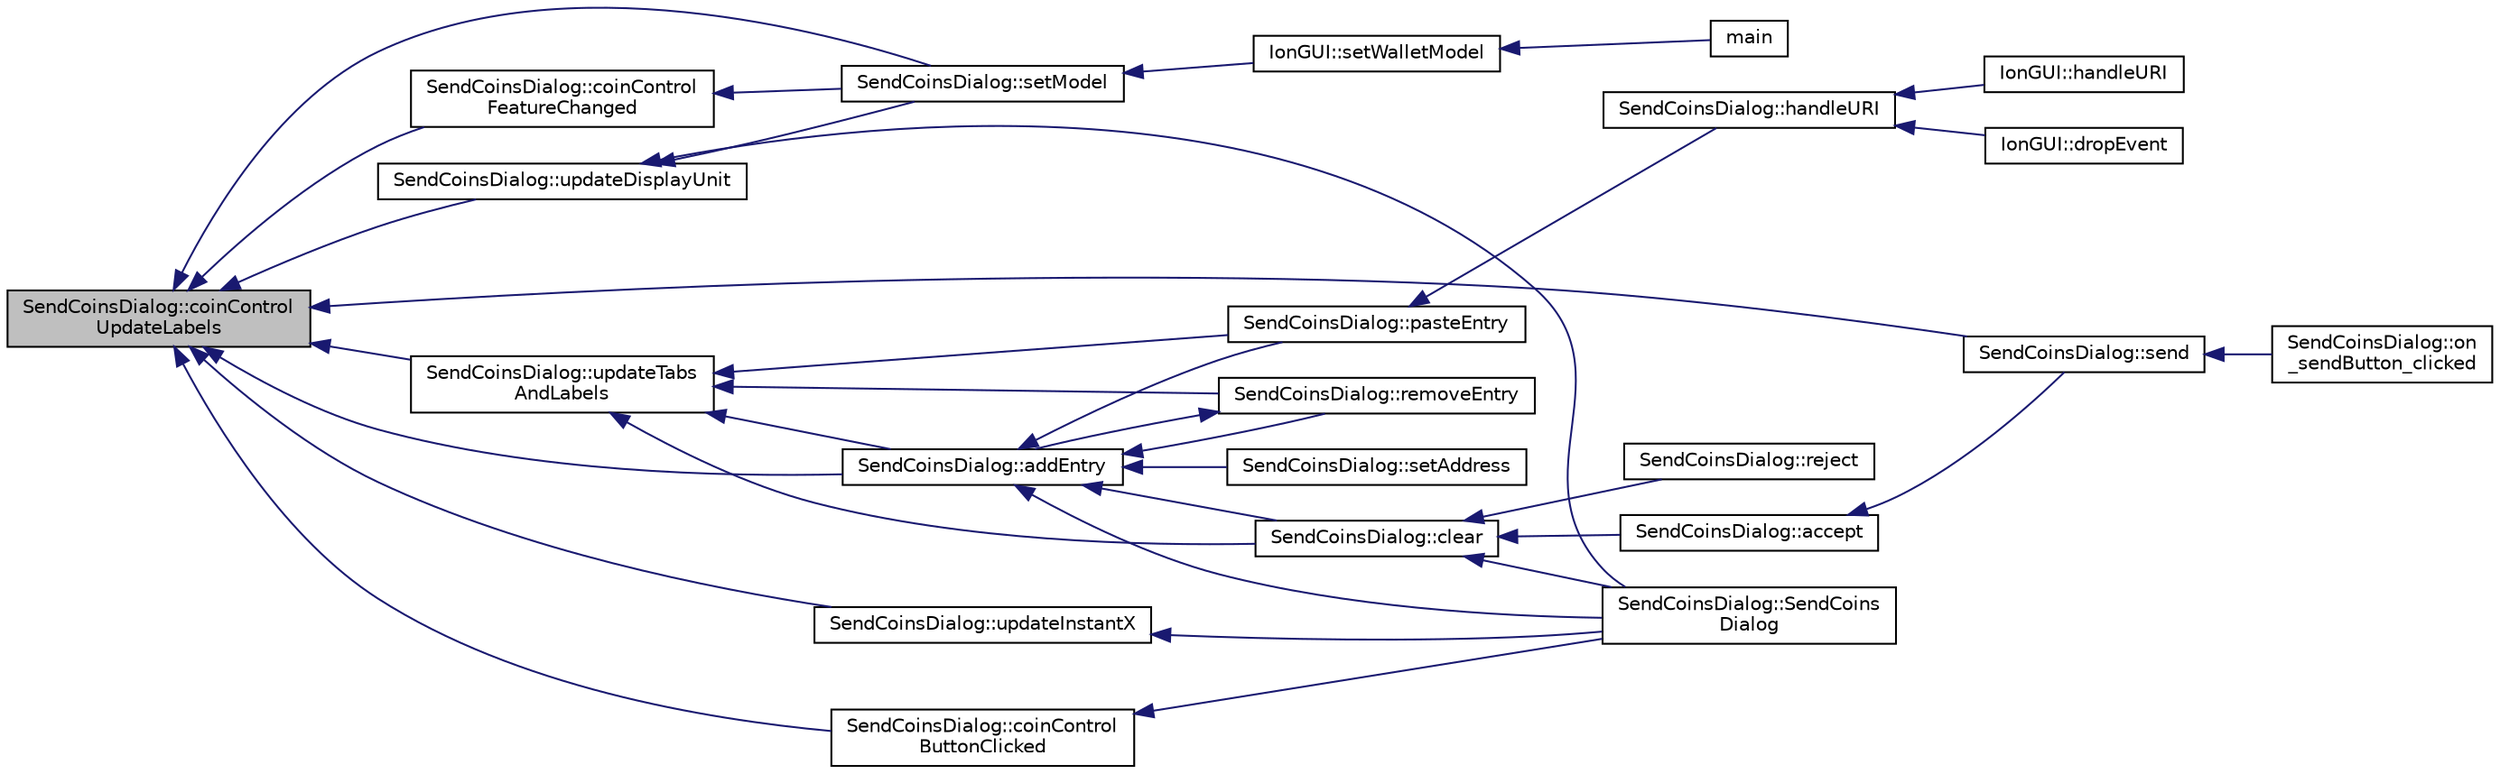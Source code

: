 digraph "SendCoinsDialog::coinControlUpdateLabels"
{
  edge [fontname="Helvetica",fontsize="10",labelfontname="Helvetica",labelfontsize="10"];
  node [fontname="Helvetica",fontsize="10",shape=record];
  rankdir="LR";
  Node576 [label="SendCoinsDialog::coinControl\lUpdateLabels",height=0.2,width=0.4,color="black", fillcolor="grey75", style="filled", fontcolor="black"];
  Node576 -> Node577 [dir="back",color="midnightblue",fontsize="10",style="solid",fontname="Helvetica"];
  Node577 [label="SendCoinsDialog::setModel",height=0.2,width=0.4,color="black", fillcolor="white", style="filled",URL="$d6/de6/class_send_coins_dialog.html#a73a6c1b1850a334ee652ac167713a2aa"];
  Node577 -> Node578 [dir="back",color="midnightblue",fontsize="10",style="solid",fontname="Helvetica"];
  Node578 [label="IonGUI::setWalletModel",height=0.2,width=0.4,color="black", fillcolor="white", style="filled",URL="$dc/d0b/class_ion_g_u_i.html#a37f87db65498b036d387c705a749c45d",tooltip="Set the wallet model. "];
  Node578 -> Node579 [dir="back",color="midnightblue",fontsize="10",style="solid",fontname="Helvetica"];
  Node579 [label="main",height=0.2,width=0.4,color="black", fillcolor="white", style="filled",URL="$d5/d2d/ion_8cpp.html#a0ddf1224851353fc92bfbff6f499fa97"];
  Node576 -> Node580 [dir="back",color="midnightblue",fontsize="10",style="solid",fontname="Helvetica"];
  Node580 [label="SendCoinsDialog::send",height=0.2,width=0.4,color="black", fillcolor="white", style="filled",URL="$d6/de6/class_send_coins_dialog.html#afd8d436a16ea7dba1276e8fdfdc8b2d3"];
  Node580 -> Node581 [dir="back",color="midnightblue",fontsize="10",style="solid",fontname="Helvetica"];
  Node581 [label="SendCoinsDialog::on\l_sendButton_clicked",height=0.2,width=0.4,color="black", fillcolor="white", style="filled",URL="$d6/de6/class_send_coins_dialog.html#a2cab7cf9ea5040b9e2189297f7d3c764"];
  Node576 -> Node582 [dir="back",color="midnightblue",fontsize="10",style="solid",fontname="Helvetica"];
  Node582 [label="SendCoinsDialog::addEntry",height=0.2,width=0.4,color="black", fillcolor="white", style="filled",URL="$d6/de6/class_send_coins_dialog.html#a3d680a76b967641115c6ff2fa83fb62a"];
  Node582 -> Node583 [dir="back",color="midnightblue",fontsize="10",style="solid",fontname="Helvetica"];
  Node583 [label="SendCoinsDialog::SendCoins\lDialog",height=0.2,width=0.4,color="black", fillcolor="white", style="filled",URL="$d6/de6/class_send_coins_dialog.html#a0df5bc29d1df68eda44826651afc595f"];
  Node582 -> Node584 [dir="back",color="midnightblue",fontsize="10",style="solid",fontname="Helvetica"];
  Node584 [label="SendCoinsDialog::clear",height=0.2,width=0.4,color="black", fillcolor="white", style="filled",URL="$d6/de6/class_send_coins_dialog.html#a127bddff45f49ff5e6e263efe218ae26"];
  Node584 -> Node583 [dir="back",color="midnightblue",fontsize="10",style="solid",fontname="Helvetica"];
  Node584 -> Node585 [dir="back",color="midnightblue",fontsize="10",style="solid",fontname="Helvetica"];
  Node585 [label="SendCoinsDialog::reject",height=0.2,width=0.4,color="black", fillcolor="white", style="filled",URL="$d6/de6/class_send_coins_dialog.html#a4879553d77d29f522ac92ac04580f4ad"];
  Node584 -> Node586 [dir="back",color="midnightblue",fontsize="10",style="solid",fontname="Helvetica"];
  Node586 [label="SendCoinsDialog::accept",height=0.2,width=0.4,color="black", fillcolor="white", style="filled",URL="$d6/de6/class_send_coins_dialog.html#af2185c3d29e43d37c30669f0def46060"];
  Node586 -> Node580 [dir="back",color="midnightblue",fontsize="10",style="solid",fontname="Helvetica"];
  Node582 -> Node587 [dir="back",color="midnightblue",fontsize="10",style="solid",fontname="Helvetica"];
  Node587 [label="SendCoinsDialog::removeEntry",height=0.2,width=0.4,color="black", fillcolor="white", style="filled",URL="$d6/de6/class_send_coins_dialog.html#aabd82a79bd2358493f36425f1d62136b"];
  Node587 -> Node582 [dir="back",color="midnightblue",fontsize="10",style="solid",fontname="Helvetica"];
  Node582 -> Node588 [dir="back",color="midnightblue",fontsize="10",style="solid",fontname="Helvetica"];
  Node588 [label="SendCoinsDialog::setAddress",height=0.2,width=0.4,color="black", fillcolor="white", style="filled",URL="$d6/de6/class_send_coins_dialog.html#a920b2dbf121ca3cfac2adc56e96295f8"];
  Node582 -> Node589 [dir="back",color="midnightblue",fontsize="10",style="solid",fontname="Helvetica"];
  Node589 [label="SendCoinsDialog::pasteEntry",height=0.2,width=0.4,color="black", fillcolor="white", style="filled",URL="$d6/de6/class_send_coins_dialog.html#a4440d15ced5d217baaad33a17d56b409"];
  Node589 -> Node590 [dir="back",color="midnightblue",fontsize="10",style="solid",fontname="Helvetica"];
  Node590 [label="SendCoinsDialog::handleURI",height=0.2,width=0.4,color="black", fillcolor="white", style="filled",URL="$d6/de6/class_send_coins_dialog.html#a0b55c56582d3352734eb01e8a6f404c1"];
  Node590 -> Node591 [dir="back",color="midnightblue",fontsize="10",style="solid",fontname="Helvetica"];
  Node591 [label="IonGUI::dropEvent",height=0.2,width=0.4,color="black", fillcolor="white", style="filled",URL="$dc/d0b/class_ion_g_u_i.html#a42edcabd719877fa223bfc4ce1004950"];
  Node590 -> Node592 [dir="back",color="midnightblue",fontsize="10",style="solid",fontname="Helvetica"];
  Node592 [label="IonGUI::handleURI",height=0.2,width=0.4,color="black", fillcolor="white", style="filled",URL="$dc/d0b/class_ion_g_u_i.html#a96c92e010ff8af010b4053c09128a273"];
  Node576 -> Node593 [dir="back",color="midnightblue",fontsize="10",style="solid",fontname="Helvetica"];
  Node593 [label="SendCoinsDialog::updateTabs\lAndLabels",height=0.2,width=0.4,color="black", fillcolor="white", style="filled",URL="$d6/de6/class_send_coins_dialog.html#a3b834c739f7d02d8086a2bf58525c5f0"];
  Node593 -> Node584 [dir="back",color="midnightblue",fontsize="10",style="solid",fontname="Helvetica"];
  Node593 -> Node582 [dir="back",color="midnightblue",fontsize="10",style="solid",fontname="Helvetica"];
  Node593 -> Node587 [dir="back",color="midnightblue",fontsize="10",style="solid",fontname="Helvetica"];
  Node593 -> Node589 [dir="back",color="midnightblue",fontsize="10",style="solid",fontname="Helvetica"];
  Node576 -> Node594 [dir="back",color="midnightblue",fontsize="10",style="solid",fontname="Helvetica"];
  Node594 [label="SendCoinsDialog::updateDisplayUnit",height=0.2,width=0.4,color="black", fillcolor="white", style="filled",URL="$d6/de6/class_send_coins_dialog.html#a74815ad8502b126200b6fd2e59e9f042"];
  Node594 -> Node583 [dir="back",color="midnightblue",fontsize="10",style="solid",fontname="Helvetica"];
  Node594 -> Node577 [dir="back",color="midnightblue",fontsize="10",style="solid",fontname="Helvetica"];
  Node576 -> Node595 [dir="back",color="midnightblue",fontsize="10",style="solid",fontname="Helvetica"];
  Node595 [label="SendCoinsDialog::updateInstantX",height=0.2,width=0.4,color="black", fillcolor="white", style="filled",URL="$d6/de6/class_send_coins_dialog.html#a2ef7a77ae3a6525d062e010dc414b950"];
  Node595 -> Node583 [dir="back",color="midnightblue",fontsize="10",style="solid",fontname="Helvetica"];
  Node576 -> Node596 [dir="back",color="midnightblue",fontsize="10",style="solid",fontname="Helvetica"];
  Node596 [label="SendCoinsDialog::coinControl\lFeatureChanged",height=0.2,width=0.4,color="black", fillcolor="white", style="filled",URL="$d6/de6/class_send_coins_dialog.html#af13ddd00abec4f060632d887b5e838a3"];
  Node596 -> Node577 [dir="back",color="midnightblue",fontsize="10",style="solid",fontname="Helvetica"];
  Node576 -> Node597 [dir="back",color="midnightblue",fontsize="10",style="solid",fontname="Helvetica"];
  Node597 [label="SendCoinsDialog::coinControl\lButtonClicked",height=0.2,width=0.4,color="black", fillcolor="white", style="filled",URL="$d6/de6/class_send_coins_dialog.html#a59d757d9e4bea5b380eb480fd79cfb49"];
  Node597 -> Node583 [dir="back",color="midnightblue",fontsize="10",style="solid",fontname="Helvetica"];
}
